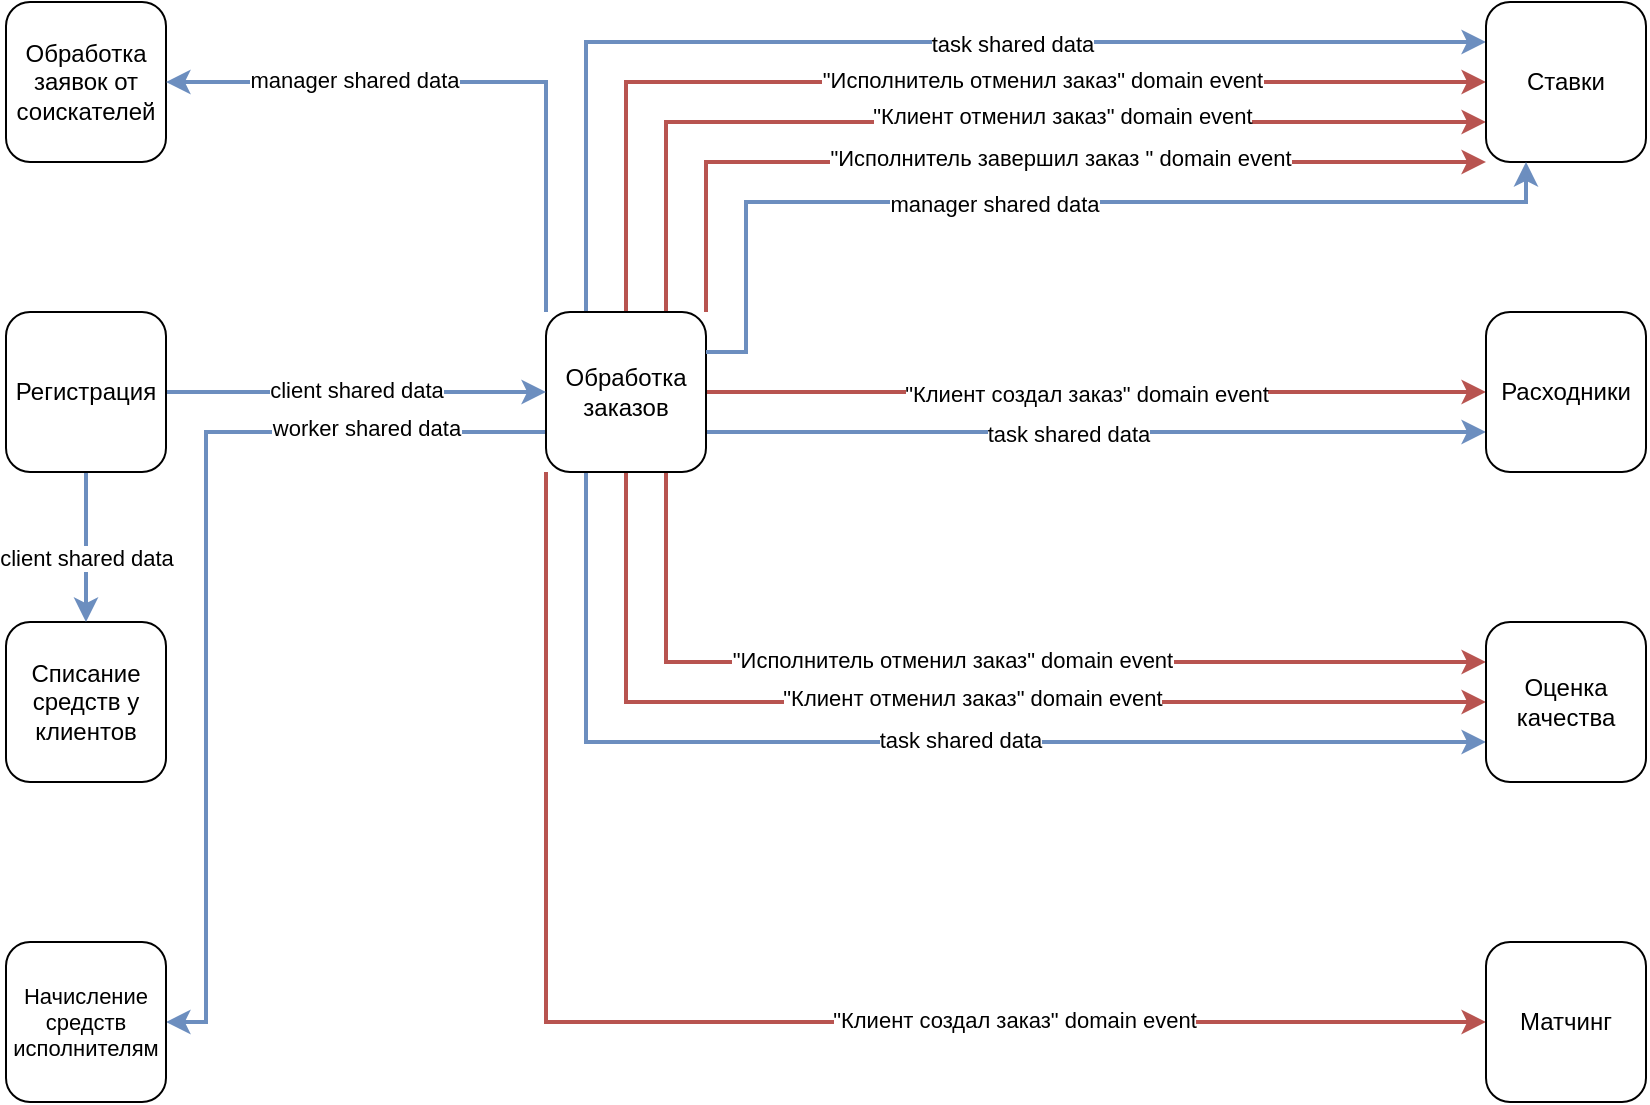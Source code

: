 <mxfile version="26.0.4">
  <diagram name="Страница — 1" id="VoO985jPRH64fFYadprU">
    <mxGraphModel dx="1434" dy="844" grid="1" gridSize="10" guides="1" tooltips="1" connect="1" arrows="1" fold="1" page="1" pageScale="1" pageWidth="827" pageHeight="1169" math="0" shadow="0">
      <root>
        <mxCell id="0" />
        <mxCell id="1" parent="0" />
        <mxCell id="FXwzLCWcbfkPv1vozMQk-4" value="Обработка заявок от соискателей" style="whiteSpace=wrap;html=1;aspect=fixed;rounded=1;" parent="1" vertex="1">
          <mxGeometry x="60" y="350" width="80" height="80" as="geometry" />
        </mxCell>
        <mxCell id="FXwzLCWcbfkPv1vozMQk-10" style="edgeStyle=orthogonalEdgeStyle;rounded=0;orthogonalLoop=1;jettySize=auto;html=1;entryX=0;entryY=0.75;entryDx=0;entryDy=0;fillColor=#dae8fc;strokeColor=#6c8ebf;strokeWidth=2;exitX=1;exitY=0.75;exitDx=0;exitDy=0;" parent="1" source="FXwzLCWcbfkPv1vozMQk-5" target="FXwzLCWcbfkPv1vozMQk-6" edge="1">
          <mxGeometry relative="1" as="geometry" />
        </mxCell>
        <mxCell id="FXwzLCWcbfkPv1vozMQk-11" value="task shared data" style="edgeLabel;html=1;align=center;verticalAlign=middle;resizable=0;points=[];" parent="FXwzLCWcbfkPv1vozMQk-10" vertex="1" connectable="0">
          <mxGeometry x="-0.073" y="-1" relative="1" as="geometry">
            <mxPoint as="offset" />
          </mxGeometry>
        </mxCell>
        <mxCell id="FXwzLCWcbfkPv1vozMQk-12" style="edgeStyle=orthogonalEdgeStyle;rounded=0;orthogonalLoop=1;jettySize=auto;html=1;entryX=0;entryY=0.75;entryDx=0;entryDy=0;strokeColor=#6c8ebf;strokeWidth=2;align=center;verticalAlign=middle;fontFamily=Helvetica;fontSize=11;fontColor=default;labelBackgroundColor=default;endArrow=classic;fillColor=#dae8fc;exitX=0.25;exitY=1;exitDx=0;exitDy=0;" parent="1" source="FXwzLCWcbfkPv1vozMQk-5" target="FXwzLCWcbfkPv1vozMQk-8" edge="1">
          <mxGeometry relative="1" as="geometry">
            <Array as="points">
              <mxPoint x="350" y="720" />
            </Array>
          </mxGeometry>
        </mxCell>
        <mxCell id="FXwzLCWcbfkPv1vozMQk-13" value="task shared data" style="edgeLabel;html=1;align=center;verticalAlign=middle;resizable=0;points=[];rounded=0;strokeColor=#6c8ebf;strokeWidth=2;fontFamily=Helvetica;fontSize=11;fontColor=default;labelBackgroundColor=default;fillColor=#dae8fc;" parent="FXwzLCWcbfkPv1vozMQk-12" vertex="1" connectable="0">
          <mxGeometry x="0.373" y="1" relative="1" as="geometry">
            <mxPoint x="-80" as="offset" />
          </mxGeometry>
        </mxCell>
        <mxCell id="FXwzLCWcbfkPv1vozMQk-14" style="edgeStyle=orthogonalEdgeStyle;rounded=0;orthogonalLoop=1;jettySize=auto;html=1;entryX=0;entryY=0.25;entryDx=0;entryDy=0;strokeColor=#6c8ebf;strokeWidth=2;align=center;verticalAlign=middle;fontFamily=Helvetica;fontSize=11;fontColor=default;labelBackgroundColor=default;endArrow=classic;fillColor=#dae8fc;exitX=0.25;exitY=0;exitDx=0;exitDy=0;" parent="1" source="FXwzLCWcbfkPv1vozMQk-5" target="FXwzLCWcbfkPv1vozMQk-9" edge="1">
          <mxGeometry relative="1" as="geometry" />
        </mxCell>
        <mxCell id="FXwzLCWcbfkPv1vozMQk-15" value="task shared data" style="edgeLabel;html=1;align=center;verticalAlign=middle;resizable=0;points=[];rounded=0;strokeColor=#6c8ebf;strokeWidth=2;fontFamily=Helvetica;fontSize=11;fontColor=default;labelBackgroundColor=default;fillColor=#dae8fc;" parent="FXwzLCWcbfkPv1vozMQk-14" vertex="1" connectable="0">
          <mxGeometry x="-0.015" y="-1" relative="1" as="geometry">
            <mxPoint x="60" as="offset" />
          </mxGeometry>
        </mxCell>
        <mxCell id="FXwzLCWcbfkPv1vozMQk-16" style="edgeStyle=orthogonalEdgeStyle;rounded=0;orthogonalLoop=1;jettySize=auto;html=1;entryX=0;entryY=0.5;entryDx=0;entryDy=0;strokeWidth=2;fillColor=#f8cecc;strokeColor=#b85450;exitX=1;exitY=0.5;exitDx=0;exitDy=0;" parent="1" source="FXwzLCWcbfkPv1vozMQk-5" target="FXwzLCWcbfkPv1vozMQk-6" edge="1">
          <mxGeometry relative="1" as="geometry">
            <mxPoint x="410" y="380" as="sourcePoint" />
            <Array as="points">
              <mxPoint x="610" y="545" />
              <mxPoint x="610" y="545" />
            </Array>
          </mxGeometry>
        </mxCell>
        <mxCell id="FXwzLCWcbfkPv1vozMQk-17" value="&quot;Клиент создал заказ&quot; domain event" style="edgeLabel;html=1;align=center;verticalAlign=middle;resizable=0;points=[];" parent="FXwzLCWcbfkPv1vozMQk-16" vertex="1" connectable="0">
          <mxGeometry x="-0.025" y="-1" relative="1" as="geometry">
            <mxPoint as="offset" />
          </mxGeometry>
        </mxCell>
        <mxCell id="FXwzLCWcbfkPv1vozMQk-18" style="edgeStyle=orthogonalEdgeStyle;rounded=0;orthogonalLoop=1;jettySize=auto;html=1;exitX=0.5;exitY=1;exitDx=0;exitDy=0;entryX=0;entryY=0.5;entryDx=0;entryDy=0;strokeColor=#b85450;strokeWidth=2;align=center;verticalAlign=middle;fontFamily=Helvetica;fontSize=11;fontColor=default;labelBackgroundColor=default;endArrow=classic;fillColor=#f8cecc;" parent="1" source="FXwzLCWcbfkPv1vozMQk-5" target="FXwzLCWcbfkPv1vozMQk-8" edge="1">
          <mxGeometry relative="1" as="geometry">
            <Array as="points">
              <mxPoint x="370" y="700" />
            </Array>
          </mxGeometry>
        </mxCell>
        <mxCell id="FXwzLCWcbfkPv1vozMQk-19" value="&quot;Клиент отменил заказ&quot; domain event" style="edgeLabel;html=1;align=center;verticalAlign=middle;resizable=0;points=[];" parent="FXwzLCWcbfkPv1vozMQk-18" vertex="1" connectable="0">
          <mxGeometry x="-0.017" y="2" relative="1" as="geometry">
            <mxPoint x="20" as="offset" />
          </mxGeometry>
        </mxCell>
        <mxCell id="FXwzLCWcbfkPv1vozMQk-20" style="edgeStyle=orthogonalEdgeStyle;rounded=0;orthogonalLoop=1;jettySize=auto;html=1;exitX=0.75;exitY=1;exitDx=0;exitDy=0;entryX=0;entryY=0.25;entryDx=0;entryDy=0;strokeColor=#b85450;strokeWidth=2;align=center;verticalAlign=middle;fontFamily=Helvetica;fontSize=11;fontColor=default;labelBackgroundColor=default;endArrow=classic;fillColor=#f8cecc;" parent="1" source="FXwzLCWcbfkPv1vozMQk-5" target="FXwzLCWcbfkPv1vozMQk-8" edge="1">
          <mxGeometry relative="1" as="geometry">
            <Array as="points">
              <mxPoint x="390" y="680" />
            </Array>
          </mxGeometry>
        </mxCell>
        <mxCell id="FXwzLCWcbfkPv1vozMQk-21" value="&quot;Исполнитель отменил заказ&quot; domain event" style="edgeLabel;html=1;align=center;verticalAlign=middle;resizable=0;points=[];rounded=0;strokeColor=#b85450;strokeWidth=2;fontFamily=Helvetica;fontSize=11;fontColor=default;labelBackgroundColor=default;fillColor=#f8cecc;" parent="FXwzLCWcbfkPv1vozMQk-20" vertex="1" connectable="0">
          <mxGeometry x="-0.308" y="1" relative="1" as="geometry">
            <mxPoint x="63" as="offset" />
          </mxGeometry>
        </mxCell>
        <mxCell id="FXwzLCWcbfkPv1vozMQk-22" style="edgeStyle=orthogonalEdgeStyle;rounded=0;orthogonalLoop=1;jettySize=auto;html=1;strokeColor=#b85450;strokeWidth=2;align=center;verticalAlign=middle;fontFamily=Helvetica;fontSize=11;fontColor=default;labelBackgroundColor=default;endArrow=classic;fillColor=#f8cecc;entryX=0;entryY=0.5;entryDx=0;entryDy=0;" parent="1" source="FXwzLCWcbfkPv1vozMQk-5" target="FXwzLCWcbfkPv1vozMQk-9" edge="1">
          <mxGeometry relative="1" as="geometry">
            <mxPoint x="680" y="420" as="targetPoint" />
            <Array as="points">
              <mxPoint x="370" y="390" />
            </Array>
          </mxGeometry>
        </mxCell>
        <mxCell id="FXwzLCWcbfkPv1vozMQk-24" value="&quot;Исполнитель отменил заказ&quot; domain event" style="edgeLabel;html=1;align=center;verticalAlign=middle;resizable=0;points=[];" parent="FXwzLCWcbfkPv1vozMQk-22" vertex="1" connectable="0">
          <mxGeometry x="-0.329" y="-3" relative="1" as="geometry">
            <mxPoint x="140" y="-4" as="offset" />
          </mxGeometry>
        </mxCell>
        <mxCell id="FXwzLCWcbfkPv1vozMQk-25" style="edgeStyle=orthogonalEdgeStyle;rounded=0;orthogonalLoop=1;jettySize=auto;html=1;exitX=0.75;exitY=0;exitDx=0;exitDy=0;entryX=0;entryY=0.75;entryDx=0;entryDy=0;strokeColor=#b85450;strokeWidth=2;align=center;verticalAlign=middle;fontFamily=Helvetica;fontSize=11;fontColor=default;labelBackgroundColor=default;endArrow=classic;fillColor=#f8cecc;" parent="1" source="FXwzLCWcbfkPv1vozMQk-5" target="FXwzLCWcbfkPv1vozMQk-9" edge="1">
          <mxGeometry relative="1" as="geometry">
            <Array as="points">
              <mxPoint x="390" y="410" />
            </Array>
          </mxGeometry>
        </mxCell>
        <mxCell id="FXwzLCWcbfkPv1vozMQk-26" value="&quot;Клиент отменил заказ&quot; domain event" style="edgeLabel;html=1;align=center;verticalAlign=middle;resizable=0;points=[];rounded=0;strokeColor=#b85450;strokeWidth=2;fontFamily=Helvetica;fontSize=11;fontColor=default;labelBackgroundColor=default;fillColor=#f8cecc;" parent="FXwzLCWcbfkPv1vozMQk-25" vertex="1" connectable="0">
          <mxGeometry x="-0.552" y="3" relative="1" as="geometry">
            <mxPoint x="180" as="offset" />
          </mxGeometry>
        </mxCell>
        <mxCell id="FXwzLCWcbfkPv1vozMQk-29" style="edgeStyle=orthogonalEdgeStyle;rounded=0;orthogonalLoop=1;jettySize=auto;html=1;exitX=1;exitY=0;exitDx=0;exitDy=0;entryX=0;entryY=1;entryDx=0;entryDy=0;strokeColor=#b85450;strokeWidth=2;align=center;verticalAlign=middle;fontFamily=Helvetica;fontSize=11;fontColor=default;labelBackgroundColor=default;endArrow=classic;fillColor=#f8cecc;" parent="1" source="FXwzLCWcbfkPv1vozMQk-5" target="FXwzLCWcbfkPv1vozMQk-9" edge="1">
          <mxGeometry relative="1" as="geometry">
            <Array as="points">
              <mxPoint x="410" y="430" />
            </Array>
          </mxGeometry>
        </mxCell>
        <mxCell id="FXwzLCWcbfkPv1vozMQk-31" value="&quot;Исполнитель завершил заказ&lt;span style=&quot;color: light-dark(rgb(0, 0, 0), rgb(255, 255, 255));&quot;&gt;&amp;nbsp;&quot; domain event&lt;/span&gt;" style="edgeLabel;html=1;align=center;verticalAlign=middle;resizable=0;points=[];labelBackgroundColor=default;" parent="FXwzLCWcbfkPv1vozMQk-29" vertex="1" connectable="0">
          <mxGeometry x="-0.817" y="-1" relative="1" as="geometry">
            <mxPoint x="176" y="-35" as="offset" />
          </mxGeometry>
        </mxCell>
        <mxCell id="22VAuJL9Of5hzlI6LCMu-8" style="edgeStyle=orthogonalEdgeStyle;rounded=0;orthogonalLoop=1;jettySize=auto;html=1;entryX=1;entryY=0.5;entryDx=0;entryDy=0;exitX=0;exitY=0;exitDx=0;exitDy=0;strokeColor=#6c8ebf;strokeWidth=2;align=center;verticalAlign=middle;fontFamily=Helvetica;fontSize=11;fontColor=default;labelBackgroundColor=default;endArrow=classic;fillColor=#dae8fc;" parent="1" source="FXwzLCWcbfkPv1vozMQk-5" target="FXwzLCWcbfkPv1vozMQk-4" edge="1">
          <mxGeometry relative="1" as="geometry" />
        </mxCell>
        <mxCell id="22VAuJL9Of5hzlI6LCMu-9" value="manager shared data" style="edgeLabel;html=1;align=center;verticalAlign=middle;resizable=0;points=[];rounded=0;strokeColor=#6c8ebf;strokeWidth=2;fontFamily=Helvetica;fontSize=11;fontColor=default;labelBackgroundColor=default;fillColor=#dae8fc;" parent="22VAuJL9Of5hzlI6LCMu-8" vertex="1" connectable="0">
          <mxGeometry x="0.384" y="2" relative="1" as="geometry">
            <mxPoint y="-3" as="offset" />
          </mxGeometry>
        </mxCell>
        <mxCell id="oCAEOJP_YbTLE_1cRwXH-3" style="edgeStyle=orthogonalEdgeStyle;rounded=0;orthogonalLoop=1;jettySize=auto;html=1;exitX=0;exitY=0.75;exitDx=0;exitDy=0;entryX=1;entryY=0.5;entryDx=0;entryDy=0;strokeColor=#6c8ebf;strokeWidth=2;align=center;verticalAlign=middle;fontFamily=Helvetica;fontSize=11;fontColor=default;labelBackgroundColor=default;endArrow=classic;fillColor=#dae8fc;" edge="1" parent="1" source="FXwzLCWcbfkPv1vozMQk-5" target="oCAEOJP_YbTLE_1cRwXH-2">
          <mxGeometry relative="1" as="geometry">
            <Array as="points">
              <mxPoint x="160" y="565" />
              <mxPoint x="160" y="860" />
            </Array>
          </mxGeometry>
        </mxCell>
        <mxCell id="oCAEOJP_YbTLE_1cRwXH-4" value="worker shared data" style="edgeLabel;html=1;align=center;verticalAlign=middle;resizable=0;points=[];" vertex="1" connectable="0" parent="oCAEOJP_YbTLE_1cRwXH-3">
          <mxGeometry x="-0.333" y="-2" relative="1" as="geometry">
            <mxPoint x="71" as="offset" />
          </mxGeometry>
        </mxCell>
        <mxCell id="oCAEOJP_YbTLE_1cRwXH-5" style="edgeStyle=orthogonalEdgeStyle;rounded=0;orthogonalLoop=1;jettySize=auto;html=1;exitX=0;exitY=1;exitDx=0;exitDy=0;entryX=0;entryY=0.5;entryDx=0;entryDy=0;strokeColor=#b85450;strokeWidth=2;align=center;verticalAlign=middle;fontFamily=Helvetica;fontSize=11;fontColor=default;labelBackgroundColor=default;endArrow=classic;fillColor=#f8cecc;" edge="1" parent="1" source="FXwzLCWcbfkPv1vozMQk-5" target="oCAEOJP_YbTLE_1cRwXH-1">
          <mxGeometry relative="1" as="geometry" />
        </mxCell>
        <mxCell id="oCAEOJP_YbTLE_1cRwXH-6" value="&quot;Клиент создал заказ&quot; domain event" style="edgeLabel;html=1;align=center;verticalAlign=middle;resizable=0;points=[];" vertex="1" connectable="0" parent="oCAEOJP_YbTLE_1cRwXH-5">
          <mxGeometry x="0.366" y="-2" relative="1" as="geometry">
            <mxPoint y="-3" as="offset" />
          </mxGeometry>
        </mxCell>
        <mxCell id="FXwzLCWcbfkPv1vozMQk-5" value="Обработка заказов" style="whiteSpace=wrap;html=1;aspect=fixed;rounded=1;strokeColor=default;align=center;verticalAlign=middle;fontFamily=Helvetica;fontSize=12;fontColor=default;fillColor=default;" parent="1" vertex="1">
          <mxGeometry x="330" y="505" width="80" height="80" as="geometry" />
        </mxCell>
        <mxCell id="FXwzLCWcbfkPv1vozMQk-6" value="Расходники" style="whiteSpace=wrap;html=1;aspect=fixed;rounded=1;strokeColor=default;align=center;verticalAlign=middle;fontFamily=Helvetica;fontSize=12;fontColor=default;fillColor=default;" parent="1" vertex="1">
          <mxGeometry x="800" y="505" width="80" height="80" as="geometry" />
        </mxCell>
        <mxCell id="FXwzLCWcbfkPv1vozMQk-7" value="Списание средств у клиентов" style="whiteSpace=wrap;html=1;aspect=fixed;rounded=1;strokeColor=default;align=center;verticalAlign=middle;fontFamily=Helvetica;fontSize=12;fontColor=default;fillColor=default;" parent="1" vertex="1">
          <mxGeometry x="60" y="660" width="80" height="80" as="geometry" />
        </mxCell>
        <mxCell id="FXwzLCWcbfkPv1vozMQk-8" value="Оценка качества" style="whiteSpace=wrap;html=1;aspect=fixed;rounded=1;strokeColor=default;align=center;verticalAlign=middle;fontFamily=Helvetica;fontSize=12;fontColor=default;fillColor=default;" parent="1" vertex="1">
          <mxGeometry x="800" y="660" width="80" height="80" as="geometry" />
        </mxCell>
        <mxCell id="FXwzLCWcbfkPv1vozMQk-9" value="Ставки" style="whiteSpace=wrap;html=1;aspect=fixed;rounded=1;strokeColor=default;align=center;verticalAlign=middle;fontFamily=Helvetica;fontSize=12;fontColor=default;fillColor=default;" parent="1" vertex="1">
          <mxGeometry x="800" y="350" width="80" height="80" as="geometry" />
        </mxCell>
        <mxCell id="22VAuJL9Of5hzlI6LCMu-4" style="edgeStyle=orthogonalEdgeStyle;rounded=0;orthogonalLoop=1;jettySize=auto;html=1;entryX=0;entryY=0.5;entryDx=0;entryDy=0;strokeColor=#6c8ebf;strokeWidth=2;align=center;verticalAlign=middle;fontFamily=Helvetica;fontSize=11;fontColor=default;labelBackgroundColor=default;endArrow=classic;fillColor=#dae8fc;" parent="1" source="22VAuJL9Of5hzlI6LCMu-3" target="FXwzLCWcbfkPv1vozMQk-5" edge="1">
          <mxGeometry relative="1" as="geometry" />
        </mxCell>
        <mxCell id="22VAuJL9Of5hzlI6LCMu-5" value="client shared data" style="edgeLabel;html=1;align=center;verticalAlign=middle;resizable=0;points=[];rounded=0;strokeColor=#6c8ebf;strokeWidth=2;fontFamily=Helvetica;fontSize=11;fontColor=default;labelBackgroundColor=default;fillColor=#dae8fc;" parent="22VAuJL9Of5hzlI6LCMu-4" vertex="1" connectable="0">
          <mxGeometry x="-0.003" y="1" relative="1" as="geometry">
            <mxPoint as="offset" />
          </mxGeometry>
        </mxCell>
        <mxCell id="22VAuJL9Of5hzlI6LCMu-6" style="edgeStyle=orthogonalEdgeStyle;rounded=0;orthogonalLoop=1;jettySize=auto;html=1;strokeColor=#6c8ebf;strokeWidth=2;align=center;verticalAlign=middle;fontFamily=Helvetica;fontSize=11;fontColor=default;labelBackgroundColor=default;endArrow=classic;fillColor=#dae8fc;entryX=0.5;entryY=0;entryDx=0;entryDy=0;" parent="1" source="22VAuJL9Of5hzlI6LCMu-3" target="FXwzLCWcbfkPv1vozMQk-7" edge="1">
          <mxGeometry relative="1" as="geometry">
            <mxPoint x="100" y="640" as="targetPoint" />
          </mxGeometry>
        </mxCell>
        <mxCell id="22VAuJL9Of5hzlI6LCMu-7" value="client shared data" style="edgeLabel;html=1;align=center;verticalAlign=middle;resizable=0;points=[];rounded=0;strokeColor=#6c8ebf;strokeWidth=2;fontFamily=Helvetica;fontSize=11;fontColor=default;labelBackgroundColor=default;fillColor=#dae8fc;" parent="22VAuJL9Of5hzlI6LCMu-6" vertex="1" connectable="0">
          <mxGeometry x="0.127" relative="1" as="geometry">
            <mxPoint as="offset" />
          </mxGeometry>
        </mxCell>
        <mxCell id="22VAuJL9Of5hzlI6LCMu-3" value="Регистрация" style="whiteSpace=wrap;html=1;aspect=fixed;rounded=1;" parent="1" vertex="1">
          <mxGeometry x="60" y="505" width="80" height="80" as="geometry" />
        </mxCell>
        <mxCell id="22VAuJL9Of5hzlI6LCMu-10" style="edgeStyle=orthogonalEdgeStyle;rounded=0;orthogonalLoop=1;jettySize=auto;html=1;entryX=0.25;entryY=1;entryDx=0;entryDy=0;exitX=1;exitY=0.25;exitDx=0;exitDy=0;strokeColor=#6c8ebf;strokeWidth=2;align=center;verticalAlign=middle;fontFamily=Helvetica;fontSize=11;fontColor=default;labelBackgroundColor=default;endArrow=classic;fillColor=#dae8fc;" parent="1" source="FXwzLCWcbfkPv1vozMQk-5" target="FXwzLCWcbfkPv1vozMQk-9" edge="1">
          <mxGeometry relative="1" as="geometry">
            <mxPoint x="780" y="460" as="targetPoint" />
            <Array as="points">
              <mxPoint x="430" y="525" />
              <mxPoint x="430" y="450" />
              <mxPoint x="820" y="450" />
            </Array>
          </mxGeometry>
        </mxCell>
        <mxCell id="22VAuJL9Of5hzlI6LCMu-11" value="manager shared data" style="edgeLabel;html=1;align=center;verticalAlign=middle;resizable=0;points=[];" parent="22VAuJL9Of5hzlI6LCMu-10" vertex="1" connectable="0">
          <mxGeometry x="0.145" y="-1" relative="1" as="geometry">
            <mxPoint x="-70" as="offset" />
          </mxGeometry>
        </mxCell>
        <mxCell id="oCAEOJP_YbTLE_1cRwXH-1" value="Матчинг" style="whiteSpace=wrap;html=1;aspect=fixed;rounded=1;strokeColor=default;align=center;verticalAlign=middle;fontFamily=Helvetica;fontSize=12;fontColor=default;fillColor=default;" vertex="1" parent="1">
          <mxGeometry x="800" y="820" width="80" height="80" as="geometry" />
        </mxCell>
        <mxCell id="oCAEOJP_YbTLE_1cRwXH-2" value="Начисление средств исполнителям" style="whiteSpace=wrap;html=1;aspect=fixed;rounded=1;strokeColor=default;align=center;verticalAlign=middle;fontFamily=Helvetica;fontSize=11;fontColor=default;fillColor=default;" vertex="1" parent="1">
          <mxGeometry x="60" y="820" width="80" height="80" as="geometry" />
        </mxCell>
      </root>
    </mxGraphModel>
  </diagram>
</mxfile>
